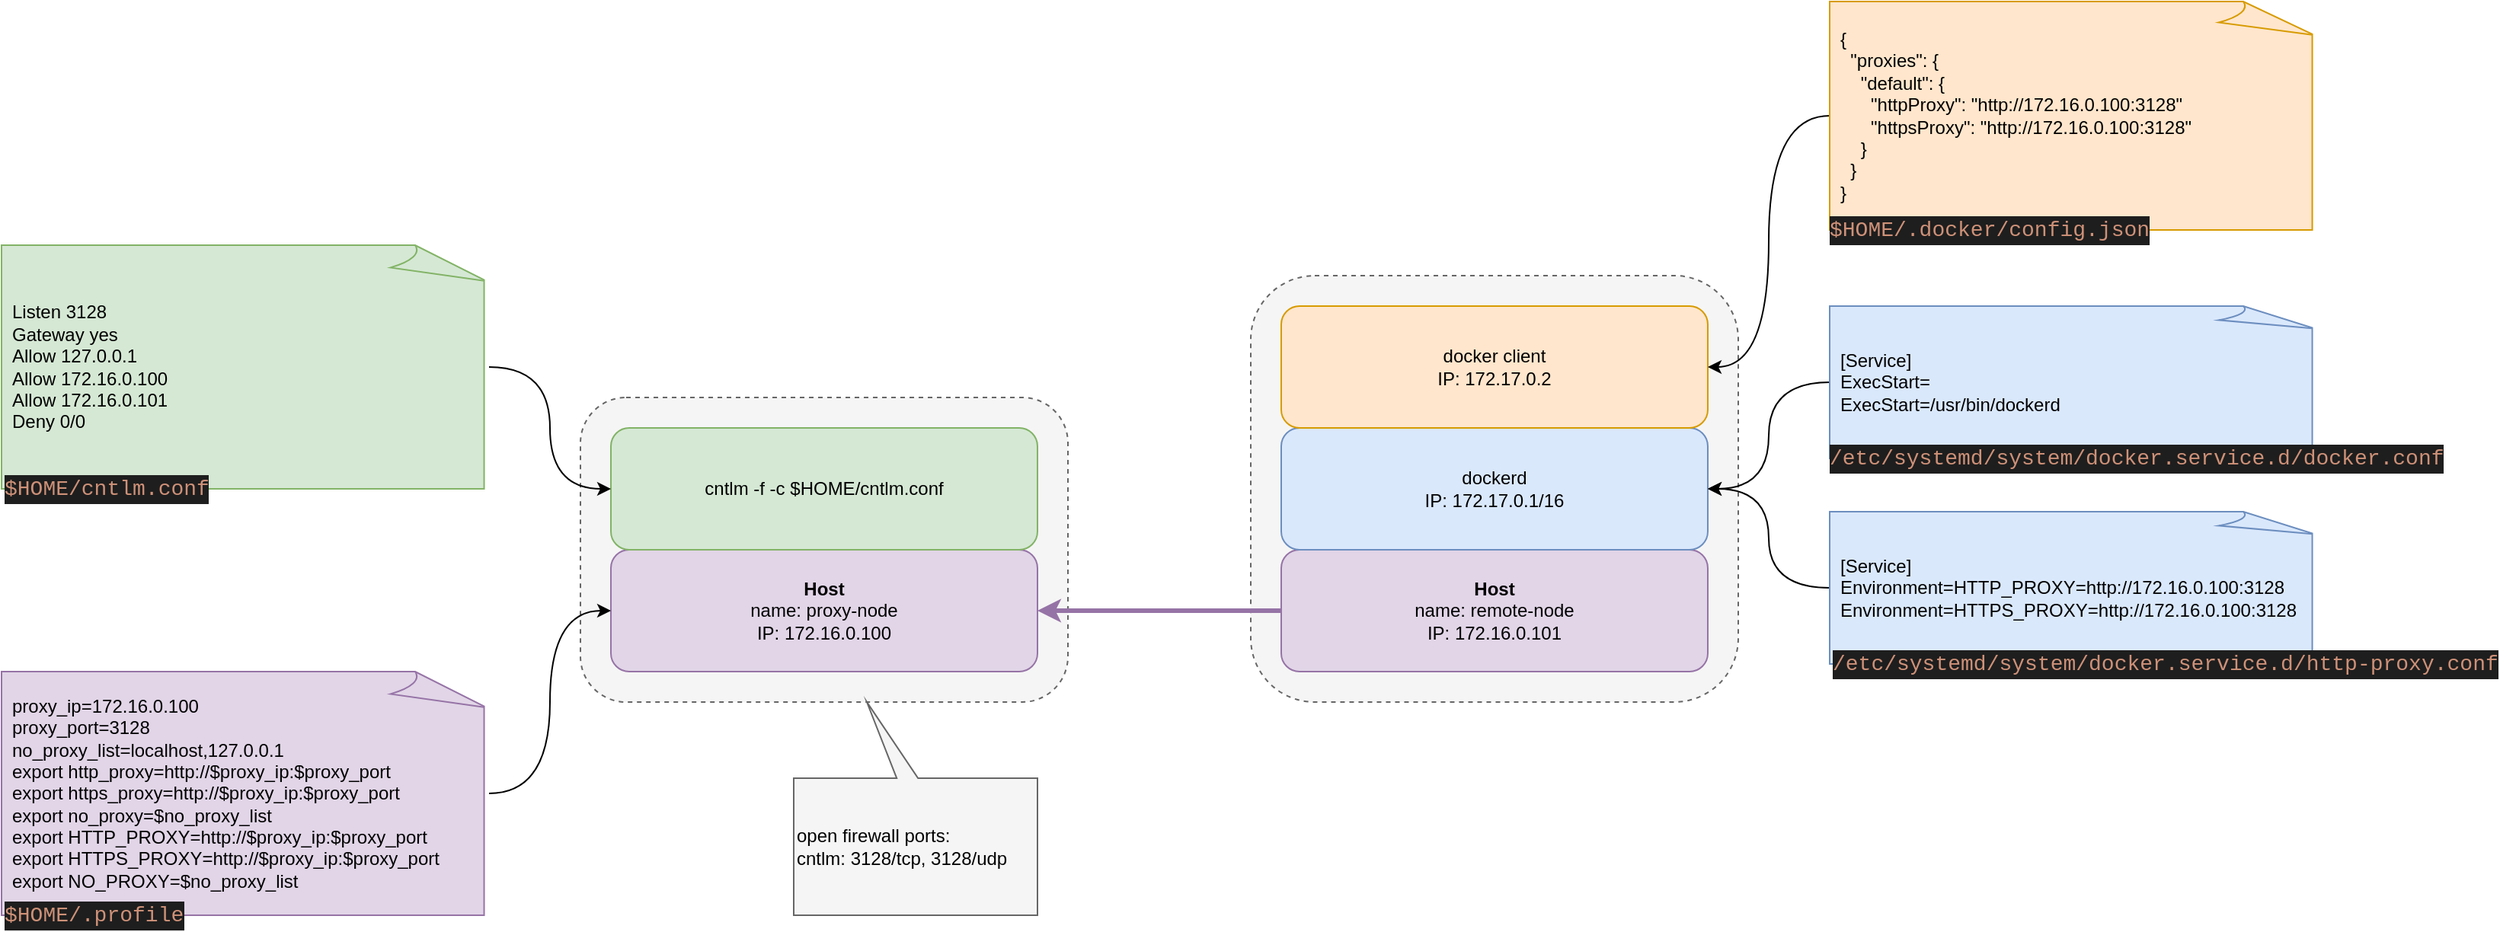 <mxfile version="11.1.4" type="device"><diagram id="mufjLeXsWKGWuBtsrtn7" name="Page-1"><mxGraphModel dx="1804" dy="697" grid="1" gridSize="10" guides="1" tooltips="1" connect="1" arrows="1" fold="1" page="0" pageScale="1" pageWidth="827" pageHeight="1169" math="0" shadow="0"><root><mxCell id="0"/><mxCell id="1" parent="0"/><mxCell id="VEeZlTCw6x0XYQx7hDpJ-64" value="" style="rounded=1;whiteSpace=wrap;html=1;labelBackgroundColor=#ffffff;align=left;dashed=1;fillColor=#f5f5f5;strokeColor=#666666;fontColor=#333333;" parent="1" vertex="1"><mxGeometry x="460" y="340" width="320" height="280" as="geometry"/></mxCell><mxCell id="VEeZlTCw6x0XYQx7hDpJ-57" value="" style="rounded=1;whiteSpace=wrap;html=1;labelBackgroundColor=#ffffff;align=left;dashed=1;fillColor=#f5f5f5;strokeColor=#666666;fontColor=#333333;" parent="1" vertex="1"><mxGeometry x="20" y="420" width="320" height="200" as="geometry"/></mxCell><mxCell id="VEeZlTCw6x0XYQx7hDpJ-1" value="&lt;b&gt;Host&lt;/b&gt;&lt;br&gt;name: proxy-node&lt;br&gt;IP: 172.16.0.100" style="rounded=1;whiteSpace=wrap;html=1;fillColor=#e1d5e7;strokeColor=#9673a6;" parent="1" vertex="1"><mxGeometry x="40" y="520" width="280" height="80" as="geometry"/></mxCell><mxCell id="VEeZlTCw6x0XYQx7hDpJ-4" value="cntlm -f -c $HOME/cntlm.conf" style="rounded=1;whiteSpace=wrap;html=1;fillColor=#d5e8d4;strokeColor=#82b366;" parent="1" vertex="1"><mxGeometry x="40" y="440" width="280" height="80" as="geometry"/></mxCell><mxCell id="VEeZlTCw6x0XYQx7hDpJ-7" value="&lt;b&gt;Host&lt;/b&gt;&lt;br&gt;name: remote-node&lt;br&gt;IP: 172.16.0.101" style="rounded=1;whiteSpace=wrap;html=1;fillColor=#e1d5e7;strokeColor=#9673a6;" parent="1" vertex="1"><mxGeometry x="480" y="520" width="280" height="80" as="geometry"/></mxCell><mxCell id="VEeZlTCw6x0XYQx7hDpJ-8" value="dockerd&lt;br&gt;IP: 172.17.0.1/16" style="rounded=1;whiteSpace=wrap;html=1;fillColor=#dae8fc;strokeColor=#6c8ebf;" parent="1" vertex="1"><mxGeometry x="480" y="440" width="280" height="80" as="geometry"/></mxCell><mxCell id="VEeZlTCw6x0XYQx7hDpJ-9" value="docker client&lt;br&gt;IP: 172.17.0.2" style="rounded=1;whiteSpace=wrap;html=1;fillColor=#ffe6cc;strokeColor=#d79b00;" parent="1" vertex="1"><mxGeometry x="480" y="360" width="280" height="80" as="geometry"/></mxCell><mxCell id="VEeZlTCw6x0XYQx7hDpJ-10" value="" style="endArrow=classic;html=1;entryX=1;entryY=0.5;entryDx=0;entryDy=0;exitX=0;exitY=0.5;exitDx=0;exitDy=0;fillColor=#e1d5e7;strokeColor=#9673a6;strokeWidth=3;" parent="1" source="VEeZlTCw6x0XYQx7hDpJ-7" target="VEeZlTCw6x0XYQx7hDpJ-1" edge="1"><mxGeometry width="50" height="50" relative="1" as="geometry"><mxPoint x="-240" y="670" as="sourcePoint"/><mxPoint x="-190" y="620" as="targetPoint"/></mxGeometry></mxCell><mxCell id="VEeZlTCw6x0XYQx7hDpJ-32" value="" style="endArrow=classic;html=1;entryX=1;entryY=0.5;entryDx=0;entryDy=0;exitX=0;exitY=0.5;exitDx=0;exitDy=0;exitPerimeter=0;edgeStyle=orthogonalEdgeStyle;curved=1;" parent="1" source="VEeZlTCw6x0XYQx7hDpJ-13" target="VEeZlTCw6x0XYQx7hDpJ-8" edge="1"><mxGeometry width="50" height="50" relative="1" as="geometry"><mxPoint x="680" y="690" as="sourcePoint"/><mxPoint x="730" y="640" as="targetPoint"/></mxGeometry></mxCell><mxCell id="VEeZlTCw6x0XYQx7hDpJ-33" value="" style="endArrow=classic;html=1;entryX=1;entryY=0.5;entryDx=0;entryDy=0;exitX=0;exitY=0.5;exitDx=0;exitDy=0;exitPerimeter=0;edgeStyle=orthogonalEdgeStyle;curved=1;" parent="1" source="VEeZlTCw6x0XYQx7hDpJ-12" target="VEeZlTCw6x0XYQx7hDpJ-8" edge="1"><mxGeometry width="50" height="50" relative="1" as="geometry"><mxPoint x="850" y="445" as="sourcePoint"/><mxPoint x="770" y="490" as="targetPoint"/></mxGeometry></mxCell><mxCell id="VEeZlTCw6x0XYQx7hDpJ-35" value="" style="endArrow=classic;html=1;exitX=0;exitY=0.5;exitDx=0;exitDy=0;exitPerimeter=0;entryX=1;entryY=0.5;entryDx=0;entryDy=0;edgeStyle=orthogonalEdgeStyle;curved=1;" parent="1" source="VEeZlTCw6x0XYQx7hDpJ-19" target="VEeZlTCw6x0XYQx7hDpJ-9" edge="1"><mxGeometry width="50" height="50" relative="1" as="geometry"><mxPoint x="780" y="130" as="sourcePoint"/><mxPoint x="830" y="80" as="targetPoint"/></mxGeometry></mxCell><mxCell id="VEeZlTCw6x0XYQx7hDpJ-46" value="" style="endArrow=classic;html=1;entryX=0;entryY=0.5;entryDx=0;entryDy=0;exitX=1;exitY=0.5;exitDx=0;exitDy=0;exitPerimeter=0;edgeStyle=orthogonalEdgeStyle;curved=1;" parent="1" source="VEeZlTCw6x0XYQx7hDpJ-39" target="VEeZlTCw6x0XYQx7hDpJ-4" edge="1"><mxGeometry width="50" height="50" relative="1" as="geometry"><mxPoint x="-360" y="840" as="sourcePoint"/><mxPoint x="-310" y="790" as="targetPoint"/></mxGeometry></mxCell><mxCell id="VEeZlTCw6x0XYQx7hDpJ-50" value="" style="endArrow=classic;html=1;entryX=0;entryY=0.5;entryDx=0;entryDy=0;exitX=1;exitY=0.5;exitDx=0;exitDy=0;exitPerimeter=0;edgeStyle=orthogonalEdgeStyle;curved=1;" parent="1" source="VEeZlTCw6x0XYQx7hDpJ-48" target="VEeZlTCw6x0XYQx7hDpJ-1" edge="1"><mxGeometry width="50" height="50" relative="1" as="geometry"><mxPoint x="-360" y="840" as="sourcePoint"/><mxPoint x="-310" y="790" as="targetPoint"/></mxGeometry></mxCell><mxCell id="VEeZlTCw6x0XYQx7hDpJ-51" value="" style="group" parent="1" vertex="1" connectable="0"><mxGeometry x="840" y="495" width="320" height="110" as="geometry"/></mxCell><mxCell id="VEeZlTCw6x0XYQx7hDpJ-13" value="[Service]&lt;br&gt;Environment=HTTP_PROXY=http://172.16.0.100:3128&lt;br&gt;Environment=HTTPS_PROXY=http://172.16.0.100:3128" style="whiteSpace=wrap;html=1;shape=mxgraph.basic.document;align=left;spacingLeft=5;fillColor=#dae8fc;strokeColor=#6c8ebf;" parent="VEeZlTCw6x0XYQx7hDpJ-51" vertex="1"><mxGeometry width="320" height="100" as="geometry"/></mxCell><mxCell id="VEeZlTCw6x0XYQx7hDpJ-15" value="&lt;div style=&quot;color: rgb(212 , 212 , 212) ; background-color: rgb(30 , 30 , 30) ; font-family: &amp;quot;consolas&amp;quot; , &amp;quot;courier new&amp;quot; , monospace ; font-size: 14px ; line-height: 19px ; white-space: pre&quot;&gt;&lt;span style=&quot;color: #ce9178&quot;&gt;/etc/systemd/system/docker.service.d/http-proxy.conf&lt;/span&gt;&lt;/div&gt;" style="text;html=1;strokeColor=none;fillColor=none;align=left;verticalAlign=middle;whiteSpace=wrap;rounded=0;spacing=2;labelBorderColor=none;" parent="VEeZlTCw6x0XYQx7hDpJ-51" vertex="1"><mxGeometry y="90" width="40" height="20" as="geometry"/></mxCell><mxCell id="VEeZlTCw6x0XYQx7hDpJ-52" value="" style="group" parent="1" vertex="1" connectable="0"><mxGeometry x="840" y="360" width="320" height="110" as="geometry"/></mxCell><mxCell id="VEeZlTCw6x0XYQx7hDpJ-12" value="[Service]&lt;br&gt;ExecStart=&lt;br&gt;ExecStart=/usr/bin/dockerd" style="whiteSpace=wrap;html=1;shape=mxgraph.basic.document;align=left;spacingLeft=5;fillColor=#dae8fc;strokeColor=#6c8ebf;" parent="VEeZlTCw6x0XYQx7hDpJ-52" vertex="1"><mxGeometry width="320" height="100" as="geometry"/></mxCell><mxCell id="VEeZlTCw6x0XYQx7hDpJ-24" value="" style="edgeStyle=orthogonalEdgeStyle;rounded=0;orthogonalLoop=1;jettySize=auto;html=1;" parent="VEeZlTCw6x0XYQx7hDpJ-52" source="VEeZlTCw6x0XYQx7hDpJ-14" edge="1"><mxGeometry relative="1" as="geometry"><mxPoint x="120" y="100" as="targetPoint"/></mxGeometry></mxCell><mxCell id="VEeZlTCw6x0XYQx7hDpJ-14" value="&lt;div style=&quot;color: rgb(212 , 212 , 212) ; background-color: rgb(30 , 30 , 30) ; font-family: &amp;#34;consolas&amp;#34; , &amp;#34;courier new&amp;#34; , monospace ; font-size: 14px ; line-height: 19px ; white-space: pre&quot;&gt;&lt;span style=&quot;color: #ce9178&quot;&gt;/etc/systemd/system/docker.service.d/docker.conf&lt;/span&gt;&lt;/div&gt;" style="text;html=1;strokeColor=none;fillColor=none;align=left;verticalAlign=middle;whiteSpace=wrap;rounded=0;spacing=0;" parent="VEeZlTCw6x0XYQx7hDpJ-52" vertex="1"><mxGeometry y="90" width="40" height="20" as="geometry"/></mxCell><mxCell id="VEeZlTCw6x0XYQx7hDpJ-53" value="" style="group" parent="1" vertex="1" connectable="0"><mxGeometry x="840" y="160" width="320" height="160" as="geometry"/></mxCell><mxCell id="VEeZlTCw6x0XYQx7hDpJ-19" value="{&lt;br&gt;&amp;nbsp; &quot;proxies&quot;: {&lt;br&gt;&amp;nbsp; &amp;nbsp; &quot;default&quot;: {&lt;br&gt;&amp;nbsp; &amp;nbsp; &amp;nbsp; &quot;httpProxy&quot;: &quot;http://172.16.0.100:3128&quot;&lt;br&gt;&amp;nbsp; &amp;nbsp; &amp;nbsp; &quot;httpsProxy&quot;: &quot;http://172.16.0.100:3128&quot;&lt;br&gt;&amp;nbsp; &amp;nbsp; }&lt;br&gt;&amp;nbsp; }&lt;br&gt;}" style="whiteSpace=wrap;html=1;shape=mxgraph.basic.document;align=left;spacingLeft=5;fillColor=#ffe6cc;strokeColor=#d79b00;" parent="VEeZlTCw6x0XYQx7hDpJ-53" vertex="1"><mxGeometry width="320" height="150" as="geometry"/></mxCell><mxCell id="VEeZlTCw6x0XYQx7hDpJ-20" value="&lt;div style=&quot;background-color: rgb(30 , 30 , 30) ; font-family: &amp;#34;consolas&amp;#34; , &amp;#34;courier new&amp;#34; , monospace ; font-size: 14px ; line-height: 19px ; white-space: pre&quot;&gt;&lt;font color=&quot;#ce9178&quot;&gt;$HOME/.docker/config.json&lt;/font&gt;&lt;/div&gt;" style="text;html=1;strokeColor=none;fillColor=none;align=left;verticalAlign=middle;whiteSpace=wrap;rounded=0;spacing=0;" parent="VEeZlTCw6x0XYQx7hDpJ-53" vertex="1"><mxGeometry y="140" width="38.788" height="20" as="geometry"/></mxCell><mxCell id="VEeZlTCw6x0XYQx7hDpJ-55" value="" style="group" parent="1" vertex="1" connectable="0"><mxGeometry x="-360" y="600" width="320" height="170" as="geometry"/></mxCell><mxCell id="VEeZlTCw6x0XYQx7hDpJ-48" value="proxy_ip=172.16.0.100&lt;br&gt;proxy_port=3128&lt;br&gt;no_proxy_list=localhost,127.0.0.1&lt;br&gt;export http_proxy=http://$proxy_ip:$proxy_port&lt;br&gt;export&amp;nbsp;https_proxy=http://$proxy_ip:$proxy_port&lt;br&gt;export&amp;nbsp;no_proxy=$no_proxy_list&lt;br&gt;export&amp;nbsp;HTTP_PROXY=http://$proxy_ip:$proxy_port&lt;br&gt;export&amp;nbsp;HTTPS_PROXY=http://$proxy_ip:$proxy_port&lt;br&gt;export&amp;nbsp;NO_PROXY=$no_proxy_list" style="whiteSpace=wrap;html=1;shape=mxgraph.basic.document;align=left;spacingLeft=5;fillColor=#e1d5e7;strokeColor=#9673a6;" parent="VEeZlTCw6x0XYQx7hDpJ-55" vertex="1"><mxGeometry width="320" height="160" as="geometry"/></mxCell><mxCell id="VEeZlTCw6x0XYQx7hDpJ-49" value="&lt;div style=&quot;background-color: rgb(30 , 30 , 30) ; font-family: &amp;#34;consolas&amp;#34; , &amp;#34;courier new&amp;#34; , monospace ; font-size: 14px ; line-height: 19px ; white-space: pre&quot;&gt;&lt;font color=&quot;#ce9178&quot;&gt;$HOME/.profile&lt;/font&gt;&lt;/div&gt;" style="text;html=1;strokeColor=none;fillColor=none;align=left;verticalAlign=middle;whiteSpace=wrap;rounded=0;spacing=2;labelBorderColor=none;" parent="VEeZlTCw6x0XYQx7hDpJ-55" vertex="1"><mxGeometry y="150" width="40" height="20" as="geometry"/></mxCell><mxCell id="VEeZlTCw6x0XYQx7hDpJ-56" value="" style="group" parent="1" vertex="1" connectable="0"><mxGeometry x="-360" y="320" width="320" height="170" as="geometry"/></mxCell><mxCell id="VEeZlTCw6x0XYQx7hDpJ-39" value="Listen 3128&lt;br&gt;Gateway yes&lt;br&gt;Allow 127.0.0.1&lt;br&gt;Allow 172.16.0.100&lt;br&gt;Allow 172.16.0.101&lt;br&gt;Deny 0/0" style="whiteSpace=wrap;html=1;shape=mxgraph.basic.document;align=left;spacingLeft=5;fillColor=#d5e8d4;strokeColor=#82b366;" parent="VEeZlTCw6x0XYQx7hDpJ-56" vertex="1"><mxGeometry width="320" height="160" as="geometry"/></mxCell><mxCell id="VEeZlTCw6x0XYQx7hDpJ-40" value="&lt;div style=&quot;background-color: rgb(30 , 30 , 30) ; font-family: &amp;#34;consolas&amp;#34; , &amp;#34;courier new&amp;#34; , monospace ; font-size: 14px ; line-height: 19px ; white-space: pre&quot;&gt;&lt;font color=&quot;#ce9178&quot;&gt;$HOME/cntlm.conf&lt;/font&gt;&lt;/div&gt;" style="text;html=1;strokeColor=none;fillColor=none;align=left;verticalAlign=middle;whiteSpace=wrap;rounded=0;spacing=2;labelBorderColor=none;" parent="VEeZlTCw6x0XYQx7hDpJ-56" vertex="1"><mxGeometry y="150" width="40" height="20" as="geometry"/></mxCell><mxCell id="VEeZlTCw6x0XYQx7hDpJ-63" value="&lt;span style=&quot;color: rgb(0 , 0 , 0) ; white-space: normal&quot;&gt;open firewall ports:&lt;/span&gt;&lt;br style=&quot;color: rgb(0 , 0 , 0) ; white-space: normal&quot;&gt;&lt;span style=&quot;color: rgb(0 , 0 , 0) ; white-space: normal&quot;&gt;cntlm: 3128/tcp, 3128/udp&lt;/span&gt;" style="shape=callout;whiteSpace=wrap;html=1;perimeter=calloutPerimeter;labelBackgroundColor=none;align=left;fillColor=#f5f5f5;strokeColor=#666666;flipH=1;flipV=1;position2=0.7;base=14;size=50;position=0.49;fontColor=#333333;" parent="1" vertex="1"><mxGeometry x="160" y="620" width="160" height="140" as="geometry"/></mxCell></root></mxGraphModel></diagram></mxfile>